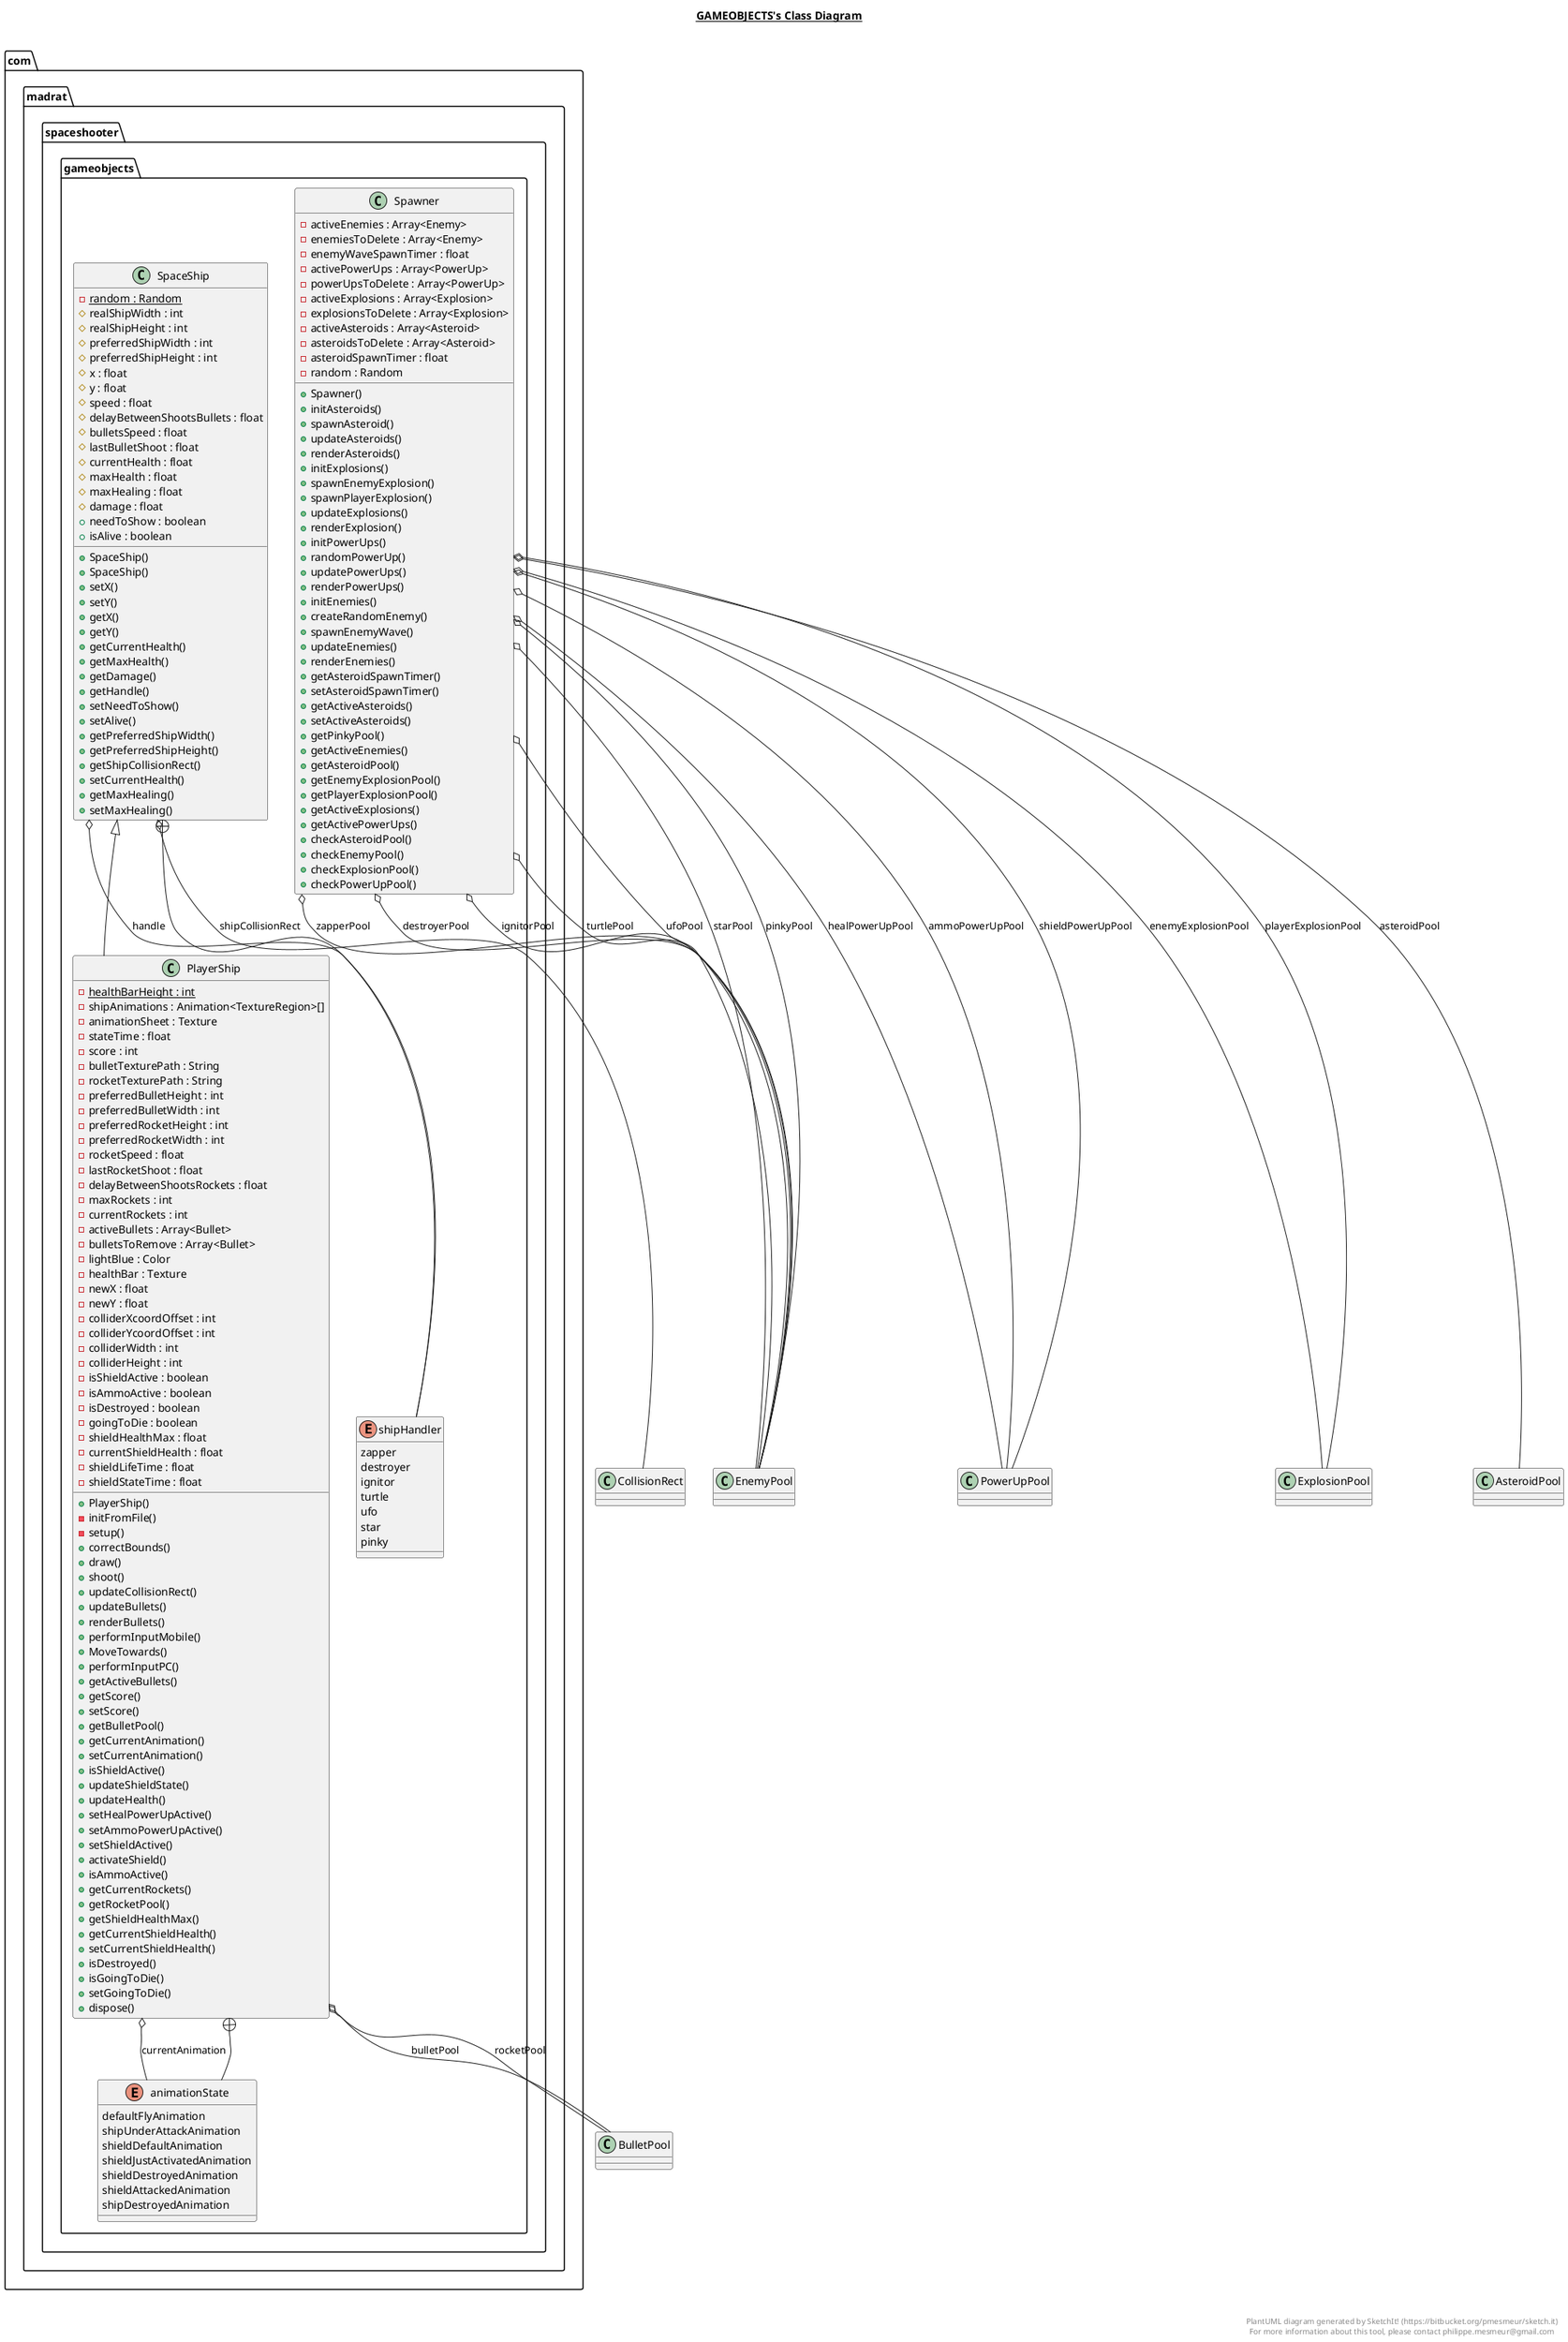 @startuml

title __GAMEOBJECTS's Class Diagram__\n

  package com.madrat.spaceshooter {
    package com.madrat.spaceshooter.gameobjects {
      class PlayerShip {
          {static} - healthBarHeight : int
          - shipAnimations : Animation<TextureRegion>[]
          - animationSheet : Texture
          - stateTime : float
          - score : int
          - bulletTexturePath : String
          - rocketTexturePath : String
          - preferredBulletHeight : int
          - preferredBulletWidth : int
          - preferredRocketHeight : int
          - preferredRocketWidth : int
          - rocketSpeed : float
          - lastRocketShoot : float
          - delayBetweenShootsRockets : float
          - maxRockets : int
          - currentRockets : int
          - activeBullets : Array<Bullet>
          - bulletsToRemove : Array<Bullet>
          - lightBlue : Color
          - healthBar : Texture
          - newX : float
          - newY : float
          - colliderXcoordOffset : int
          - colliderYcoordOffset : int
          - colliderWidth : int
          - colliderHeight : int
          - isShieldActive : boolean
          - isAmmoActive : boolean
          - isDestroyed : boolean
          - goingToDie : boolean
          - shieldHealthMax : float
          - currentShieldHealth : float
          - shieldLifeTime : float
          - shieldStateTime : float
          + PlayerShip()
          - initFromFile()
          - setup()
          + correctBounds()
          + draw()
          + shoot()
          + updateCollisionRect()
          + updateBullets()
          + renderBullets()
          + performInputMobile()
          + MoveTowards()
          + performInputPC()
          + getActiveBullets()
          + getScore()
          + setScore()
          + getBulletPool()
          + getCurrentAnimation()
          + setCurrentAnimation()
          + isShieldActive()
          + updateShieldState()
          + updateHealth()
          + setHealPowerUpActive()
          + setAmmoPowerUpActive()
          + setShieldActive()
          + activateShield()
          + isAmmoActive()
          + getCurrentRockets()
          + getRocketPool()
          + getShieldHealthMax()
          + getCurrentShieldHealth()
          + setCurrentShieldHealth()
          + isDestroyed()
          + isGoingToDie()
          + setGoingToDie()
          + dispose()
      }
    }
  }
  

  package com.madrat.spaceshooter {
    package com.madrat.spaceshooter.gameobjects {
      enum animationState {
        defaultFlyAnimation
        shipUnderAttackAnimation
        shieldDefaultAnimation
        shieldJustActivatedAnimation
        shieldDestroyedAnimation
        shieldAttackedAnimation
        shipDestroyedAnimation
      }
    }
  }
  

  package com.madrat.spaceshooter {
    package com.madrat.spaceshooter.gameobjects {
      class SpaceShip {
          {static} - random : Random
          # realShipWidth : int
          # realShipHeight : int
          # preferredShipWidth : int
          # preferredShipHeight : int
          # x : float
          # y : float
          # speed : float
          # delayBetweenShootsBullets : float
          # bulletsSpeed : float
          # lastBulletShoot : float
          # currentHealth : float
          # maxHealth : float
          # maxHealing : float
          # damage : float
          + needToShow : boolean
          + isAlive : boolean
          + SpaceShip()
          + SpaceShip()
          + setX()
          + setY()
          + getX()
          + getY()
          + getCurrentHealth()
          + getMaxHealth()
          + getDamage()
          + getHandle()
          + setNeedToShow()
          + setAlive()
          + getPreferredShipWidth()
          + getPreferredShipHeight()
          + getShipCollisionRect()
          + setCurrentHealth()
          + getMaxHealing()
          + setMaxHealing()
      }
    }
  }
  

  package com.madrat.spaceshooter {
    package com.madrat.spaceshooter.gameobjects {
      enum shipHandler {
        zapper
        destroyer
        ignitor
        turtle
        ufo
        star
        pinky
      }
    }
  }
  

  package com.madrat.spaceshooter {
    package com.madrat.spaceshooter.gameobjects {
      class Spawner {
          - activeEnemies : Array<Enemy>
          - enemiesToDelete : Array<Enemy>
          - enemyWaveSpawnTimer : float
          - activePowerUps : Array<PowerUp>
          - powerUpsToDelete : Array<PowerUp>
          - activeExplosions : Array<Explosion>
          - explosionsToDelete : Array<Explosion>
          - activeAsteroids : Array<Asteroid>
          - asteroidsToDelete : Array<Asteroid>
          - asteroidSpawnTimer : float
          - random : Random
          + Spawner()
          + initAsteroids()
          + spawnAsteroid()
          + updateAsteroids()
          + renderAsteroids()
          + initExplosions()
          + spawnEnemyExplosion()
          + spawnPlayerExplosion()
          + updateExplosions()
          + renderExplosion()
          + initPowerUps()
          + randomPowerUp()
          + updatePowerUps()
          + renderPowerUps()
          + initEnemies()
          + createRandomEnemy()
          + spawnEnemyWave()
          + updateEnemies()
          + renderEnemies()
          + getAsteroidSpawnTimer()
          + setAsteroidSpawnTimer()
          + getActiveAsteroids()
          + setActiveAsteroids()
          + getPinkyPool()
          + getActiveEnemies()
          + getAsteroidPool()
          + getEnemyExplosionPool()
          + getPlayerExplosionPool()
          + getActiveExplosions()
          + getActivePowerUps()
          + checkAsteroidPool()
          + checkEnemyPool()
          + checkExplosionPool()
          + checkPowerUpPool()
      }
    }
  }
  

  PlayerShip -up-|> SpaceShip
  PlayerShip o-- animationState : currentAnimation
  PlayerShip o-- BulletPool : bulletPool
  PlayerShip o-- BulletPool : rocketPool
  PlayerShip +-down- animationState
  SpaceShip o-- shipHandler : handle
  SpaceShip o-- CollisionRect : shipCollisionRect
  SpaceShip +-down- shipHandler
  Spawner o-- EnemyPool : zapperPool
  Spawner o-- EnemyPool : destroyerPool
  Spawner o-- EnemyPool : ignitorPool
  Spawner o-- EnemyPool : turtlePool
  Spawner o-- EnemyPool : ufoPool
  Spawner o-- EnemyPool : starPool
  Spawner o-- EnemyPool : pinkyPool
  Spawner o-- PowerUpPool : healPowerUpPool
  Spawner o-- PowerUpPool : ammoPowerUpPool
  Spawner o-- PowerUpPool : shieldPowerUpPool
  Spawner o-- ExplosionPool : enemyExplosionPool
  Spawner o-- ExplosionPool : playerExplosionPool
  Spawner o-- AsteroidPool : asteroidPool


right footer


PlantUML diagram generated by SketchIt! (https://bitbucket.org/pmesmeur/sketch.it)
For more information about this tool, please contact philippe.mesmeur@gmail.com
endfooter

@enduml
